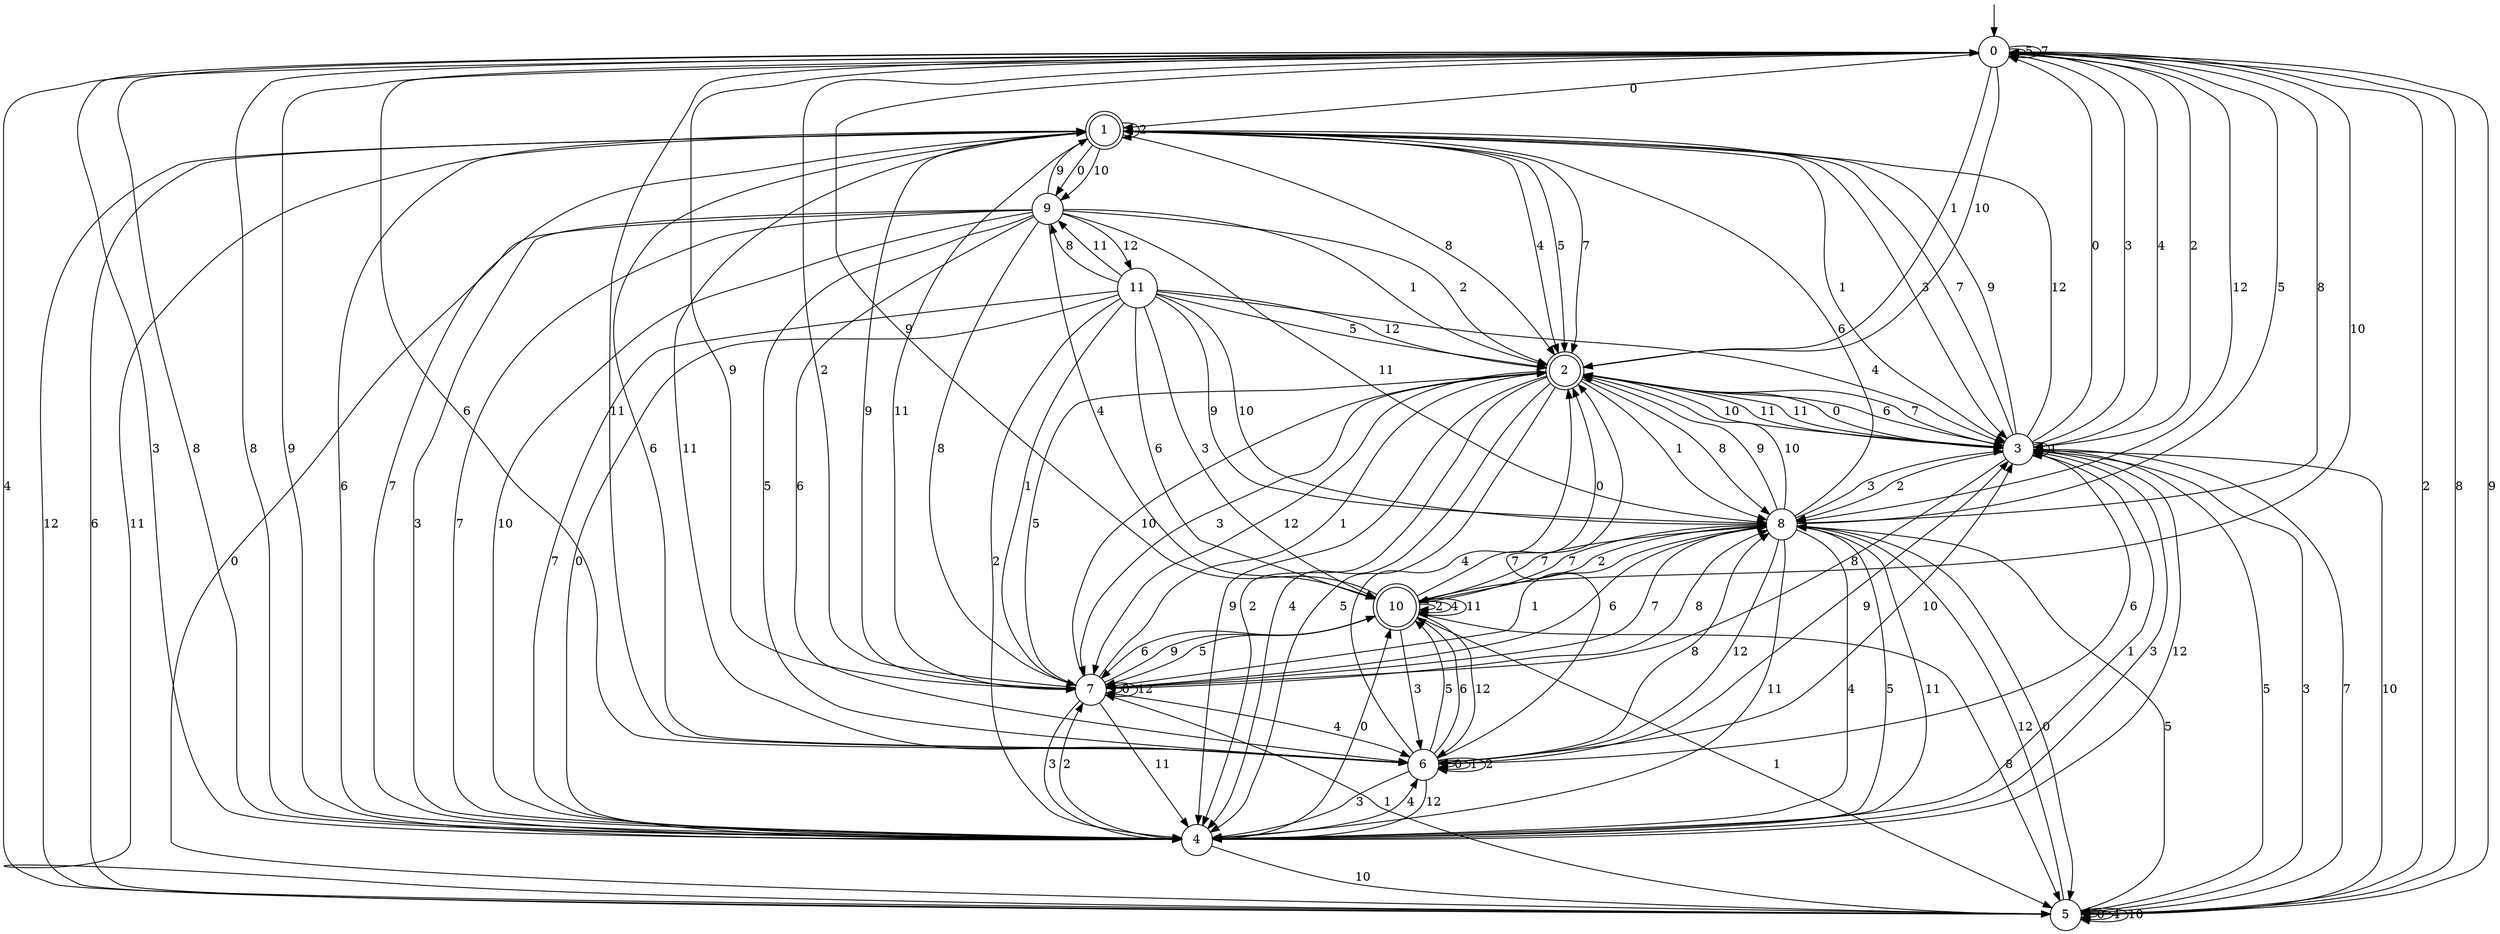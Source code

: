 digraph g {

	s0 [shape="circle" label="0"];
	s1 [shape="doublecircle" label="1"];
	s2 [shape="doublecircle" label="2"];
	s3 [shape="circle" label="3"];
	s4 [shape="circle" label="4"];
	s5 [shape="circle" label="5"];
	s6 [shape="circle" label="6"];
	s7 [shape="circle" label="7"];
	s8 [shape="circle" label="8"];
	s9 [shape="circle" label="9"];
	s10 [shape="doublecircle" label="10"];
	s11 [shape="circle" label="11"];
	s0 -> s1 [label="0"];
	s0 -> s2 [label="1"];
	s0 -> s3 [label="2"];
	s0 -> s4 [label="3"];
	s0 -> s5 [label="4"];
	s0 -> s0 [label="5"];
	s0 -> s6 [label="6"];
	s0 -> s0 [label="7"];
	s0 -> s4 [label="8"];
	s0 -> s7 [label="9"];
	s0 -> s2 [label="10"];
	s0 -> s6 [label="11"];
	s0 -> s8 [label="12"];
	s1 -> s9 [label="0"];
	s1 -> s3 [label="1"];
	s1 -> s1 [label="2"];
	s1 -> s3 [label="3"];
	s1 -> s2 [label="4"];
	s1 -> s2 [label="5"];
	s1 -> s6 [label="6"];
	s1 -> s2 [label="7"];
	s1 -> s2 [label="8"];
	s1 -> s7 [label="9"];
	s1 -> s9 [label="10"];
	s1 -> s7 [label="11"];
	s1 -> s5 [label="12"];
	s2 -> s3 [label="0"];
	s2 -> s8 [label="1"];
	s2 -> s4 [label="2"];
	s2 -> s7 [label="3"];
	s2 -> s4 [label="4"];
	s2 -> s4 [label="5"];
	s2 -> s3 [label="6"];
	s2 -> s3 [label="7"];
	s2 -> s8 [label="8"];
	s2 -> s4 [label="9"];
	s2 -> s3 [label="10"];
	s2 -> s3 [label="11"];
	s2 -> s7 [label="12"];
	s3 -> s0 [label="0"];
	s3 -> s3 [label="1"];
	s3 -> s8 [label="2"];
	s3 -> s0 [label="3"];
	s3 -> s0 [label="4"];
	s3 -> s5 [label="5"];
	s3 -> s6 [label="6"];
	s3 -> s1 [label="7"];
	s3 -> s7 [label="8"];
	s3 -> s1 [label="9"];
	s3 -> s5 [label="10"];
	s3 -> s2 [label="11"];
	s3 -> s1 [label="12"];
	s4 -> s10 [label="0"];
	s4 -> s3 [label="1"];
	s4 -> s7 [label="2"];
	s4 -> s3 [label="3"];
	s4 -> s6 [label="4"];
	s4 -> s8 [label="5"];
	s4 -> s1 [label="6"];
	s4 -> s1 [label="7"];
	s4 -> s0 [label="8"];
	s4 -> s0 [label="9"];
	s4 -> s5 [label="10"];
	s4 -> s8 [label="11"];
	s4 -> s3 [label="12"];
	s5 -> s5 [label="0"];
	s5 -> s7 [label="1"];
	s5 -> s0 [label="2"];
	s5 -> s3 [label="3"];
	s5 -> s5 [label="4"];
	s5 -> s8 [label="5"];
	s5 -> s1 [label="6"];
	s5 -> s3 [label="7"];
	s5 -> s0 [label="8"];
	s5 -> s0 [label="9"];
	s5 -> s5 [label="10"];
	s5 -> s1 [label="11"];
	s5 -> s8 [label="12"];
	s6 -> s6 [label="0"];
	s6 -> s6 [label="1"];
	s6 -> s6 [label="2"];
	s6 -> s4 [label="3"];
	s6 -> s2 [label="4"];
	s6 -> s10 [label="5"];
	s6 -> s10 [label="6"];
	s6 -> s2 [label="7"];
	s6 -> s8 [label="8"];
	s6 -> s3 [label="9"];
	s6 -> s3 [label="10"];
	s6 -> s1 [label="11"];
	s6 -> s4 [label="12"];
	s7 -> s7 [label="0"];
	s7 -> s2 [label="1"];
	s7 -> s0 [label="2"];
	s7 -> s4 [label="3"];
	s7 -> s6 [label="4"];
	s7 -> s2 [label="5"];
	s7 -> s8 [label="6"];
	s7 -> s8 [label="7"];
	s7 -> s8 [label="8"];
	s7 -> s10 [label="9"];
	s7 -> s2 [label="10"];
	s7 -> s4 [label="11"];
	s7 -> s7 [label="12"];
	s8 -> s5 [label="0"];
	s8 -> s7 [label="1"];
	s8 -> s10 [label="2"];
	s8 -> s3 [label="3"];
	s8 -> s4 [label="4"];
	s8 -> s0 [label="5"];
	s8 -> s1 [label="6"];
	s8 -> s10 [label="7"];
	s8 -> s0 [label="8"];
	s8 -> s2 [label="9"];
	s8 -> s2 [label="10"];
	s8 -> s4 [label="11"];
	s8 -> s6 [label="12"];
	s9 -> s5 [label="0"];
	s9 -> s2 [label="1"];
	s9 -> s2 [label="2"];
	s9 -> s4 [label="3"];
	s9 -> s10 [label="4"];
	s9 -> s6 [label="5"];
	s9 -> s6 [label="6"];
	s9 -> s4 [label="7"];
	s9 -> s7 [label="8"];
	s9 -> s1 [label="9"];
	s9 -> s4 [label="10"];
	s9 -> s8 [label="11"];
	s9 -> s11 [label="12"];
	s10 -> s2 [label="0"];
	s10 -> s5 [label="1"];
	s10 -> s10 [label="2"];
	s10 -> s6 [label="3"];
	s10 -> s10 [label="4"];
	s10 -> s7 [label="5"];
	s10 -> s7 [label="6"];
	s10 -> s8 [label="7"];
	s10 -> s5 [label="8"];
	s10 -> s0 [label="9"];
	s10 -> s0 [label="10"];
	s10 -> s10 [label="11"];
	s10 -> s6 [label="12"];
	s11 -> s4 [label="0"];
	s11 -> s7 [label="1"];
	s11 -> s4 [label="2"];
	s11 -> s10 [label="3"];
	s11 -> s3 [label="4"];
	s11 -> s2 [label="5"];
	s11 -> s10 [label="6"];
	s11 -> s4 [label="7"];
	s11 -> s9 [label="8"];
	s11 -> s8 [label="9"];
	s11 -> s8 [label="10"];
	s11 -> s9 [label="11"];
	s11 -> s2 [label="12"];

__start0 [label="" shape="none" width="0" height="0"];
__start0 -> s0;

}
